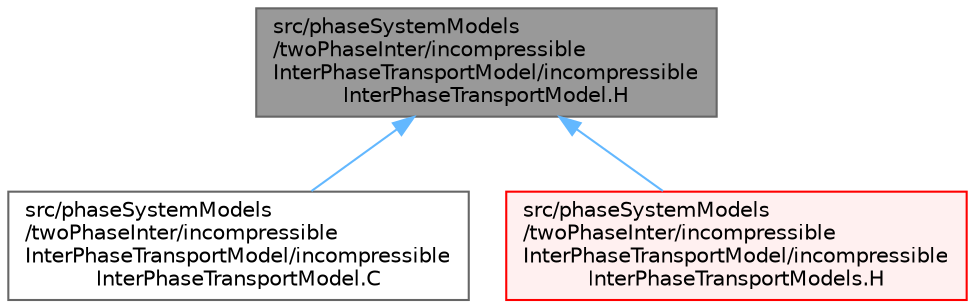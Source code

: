 digraph "src/phaseSystemModels/twoPhaseInter/incompressibleInterPhaseTransportModel/incompressibleInterPhaseTransportModel.H"
{
 // LATEX_PDF_SIZE
  bgcolor="transparent";
  edge [fontname=Helvetica,fontsize=10,labelfontname=Helvetica,labelfontsize=10];
  node [fontname=Helvetica,fontsize=10,shape=box,height=0.2,width=0.4];
  Node1 [id="Node000001",label="src/phaseSystemModels\l/twoPhaseInter/incompressible\lInterPhaseTransportModel/incompressible\lInterPhaseTransportModel.H",height=0.2,width=0.4,color="gray40", fillcolor="grey60", style="filled", fontcolor="black",tooltip=" "];
  Node1 -> Node2 [id="edge1_Node000001_Node000002",dir="back",color="steelblue1",style="solid",tooltip=" "];
  Node2 [id="Node000002",label="src/phaseSystemModels\l/twoPhaseInter/incompressible\lInterPhaseTransportModel/incompressible\lInterPhaseTransportModel.C",height=0.2,width=0.4,color="grey40", fillcolor="white", style="filled",URL="$incompressibleInterPhaseTransportModel_8C.html",tooltip=" "];
  Node1 -> Node3 [id="edge2_Node000001_Node000003",dir="back",color="steelblue1",style="solid",tooltip=" "];
  Node3 [id="Node000003",label="src/phaseSystemModels\l/twoPhaseInter/incompressible\lInterPhaseTransportModel/incompressible\lInterPhaseTransportModels.H",height=0.2,width=0.4,color="red", fillcolor="#FFF0F0", style="filled",URL="$incompressibleInterPhaseTransportModels_8H.html",tooltip=" "];
}
